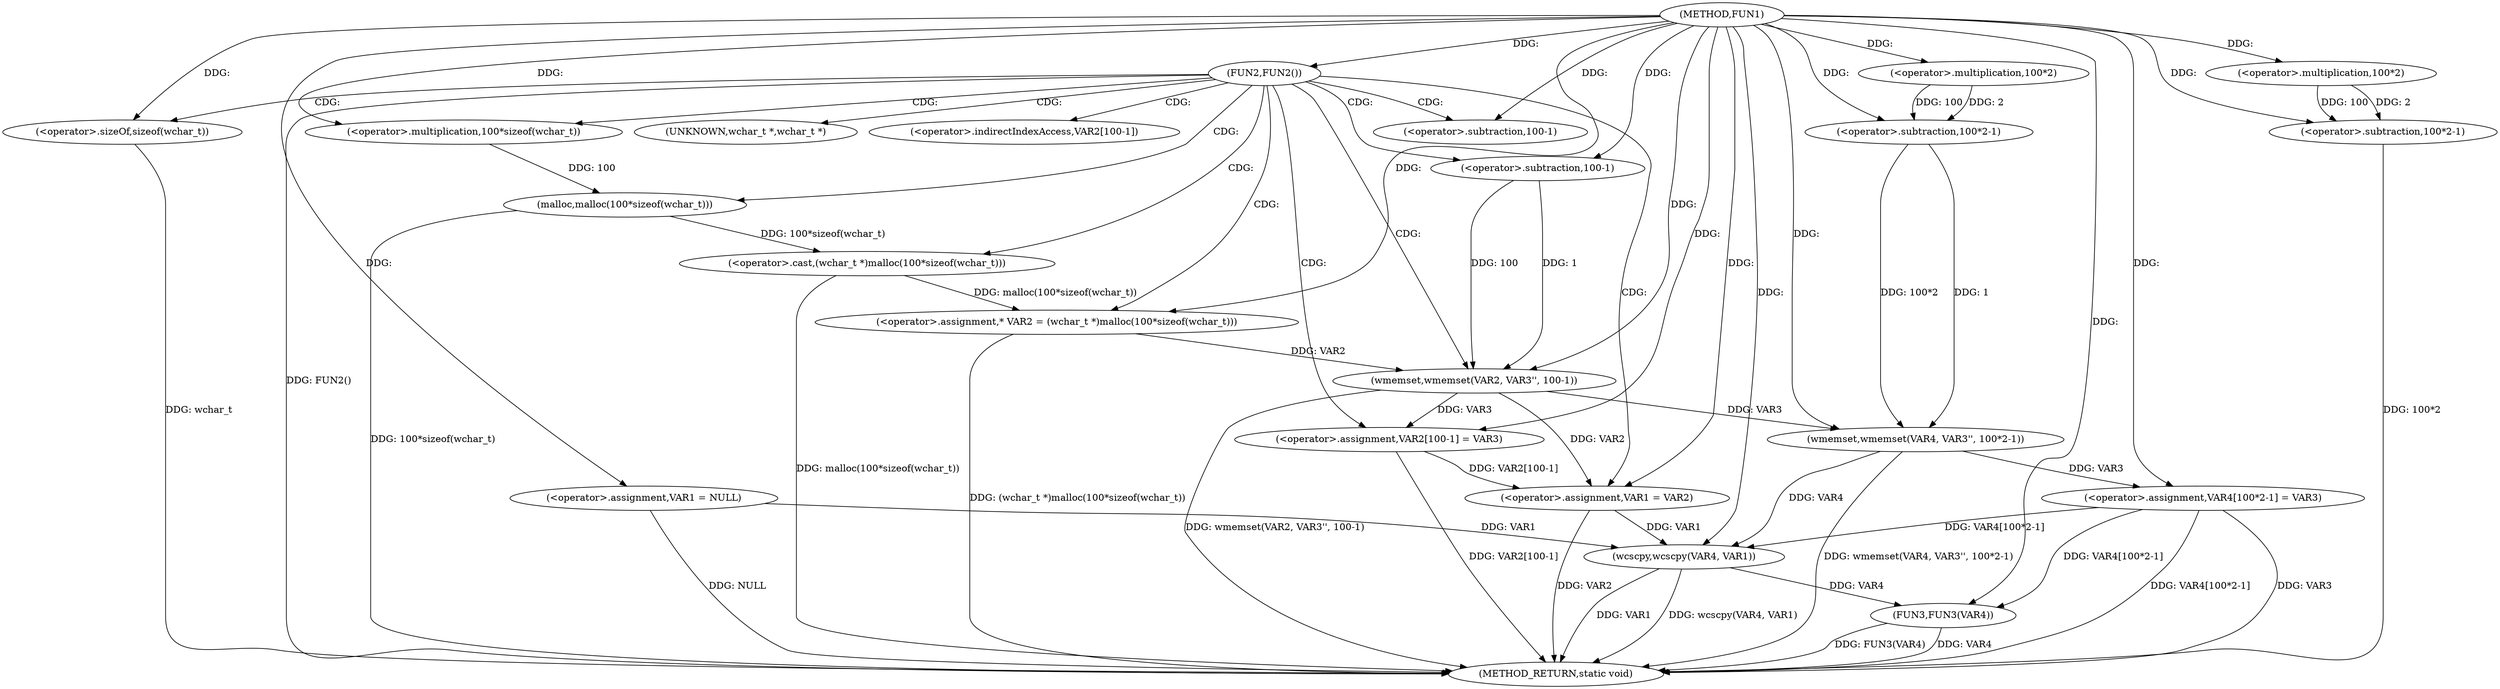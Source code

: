 digraph FUN1 {  
"1000100" [label = "(METHOD,FUN1)" ]
"1000160" [label = "(METHOD_RETURN,static void)" ]
"1000103" [label = "(<operator>.assignment,VAR1 = NULL)" ]
"1000107" [label = "(FUN2,FUN2())" ]
"1000111" [label = "(<operator>.assignment,* VAR2 = (wchar_t *)malloc(100*sizeof(wchar_t)))" ]
"1000113" [label = "(<operator>.cast,(wchar_t *)malloc(100*sizeof(wchar_t)))" ]
"1000115" [label = "(malloc,malloc(100*sizeof(wchar_t)))" ]
"1000116" [label = "(<operator>.multiplication,100*sizeof(wchar_t))" ]
"1000118" [label = "(<operator>.sizeOf,sizeof(wchar_t))" ]
"1000120" [label = "(wmemset,wmemset(VAR2, VAR3'', 100-1))" ]
"1000123" [label = "(<operator>.subtraction,100-1)" ]
"1000126" [label = "(<operator>.assignment,VAR2[100-1] = VAR3)" ]
"1000129" [label = "(<operator>.subtraction,100-1)" ]
"1000133" [label = "(<operator>.assignment,VAR1 = VAR2)" ]
"1000138" [label = "(wmemset,wmemset(VAR4, VAR3'', 100*2-1))" ]
"1000141" [label = "(<operator>.subtraction,100*2-1)" ]
"1000142" [label = "(<operator>.multiplication,100*2)" ]
"1000146" [label = "(<operator>.assignment,VAR4[100*2-1] = VAR3)" ]
"1000149" [label = "(<operator>.subtraction,100*2-1)" ]
"1000150" [label = "(<operator>.multiplication,100*2)" ]
"1000155" [label = "(wcscpy,wcscpy(VAR4, VAR1))" ]
"1000158" [label = "(FUN3,FUN3(VAR4))" ]
"1000114" [label = "(UNKNOWN,wchar_t *,wchar_t *)" ]
"1000127" [label = "(<operator>.indirectIndexAccess,VAR2[100-1])" ]
  "1000158" -> "1000160"  [ label = "DDG: VAR4"] 
  "1000107" -> "1000160"  [ label = "DDG: FUN2()"] 
  "1000155" -> "1000160"  [ label = "DDG: VAR1"] 
  "1000103" -> "1000160"  [ label = "DDG: NULL"] 
  "1000113" -> "1000160"  [ label = "DDG: malloc(100*sizeof(wchar_t))"] 
  "1000126" -> "1000160"  [ label = "DDG: VAR2[100-1]"] 
  "1000146" -> "1000160"  [ label = "DDG: VAR3"] 
  "1000149" -> "1000160"  [ label = "DDG: 100*2"] 
  "1000138" -> "1000160"  [ label = "DDG: wmemset(VAR4, VAR3'', 100*2-1)"] 
  "1000118" -> "1000160"  [ label = "DDG: wchar_t"] 
  "1000155" -> "1000160"  [ label = "DDG: wcscpy(VAR4, VAR1)"] 
  "1000158" -> "1000160"  [ label = "DDG: FUN3(VAR4)"] 
  "1000133" -> "1000160"  [ label = "DDG: VAR2"] 
  "1000111" -> "1000160"  [ label = "DDG: (wchar_t *)malloc(100*sizeof(wchar_t))"] 
  "1000120" -> "1000160"  [ label = "DDG: wmemset(VAR2, VAR3'', 100-1)"] 
  "1000146" -> "1000160"  [ label = "DDG: VAR4[100*2-1]"] 
  "1000115" -> "1000160"  [ label = "DDG: 100*sizeof(wchar_t)"] 
  "1000100" -> "1000103"  [ label = "DDG: "] 
  "1000100" -> "1000107"  [ label = "DDG: "] 
  "1000113" -> "1000111"  [ label = "DDG: malloc(100*sizeof(wchar_t))"] 
  "1000100" -> "1000111"  [ label = "DDG: "] 
  "1000115" -> "1000113"  [ label = "DDG: 100*sizeof(wchar_t)"] 
  "1000116" -> "1000115"  [ label = "DDG: 100"] 
  "1000100" -> "1000116"  [ label = "DDG: "] 
  "1000100" -> "1000118"  [ label = "DDG: "] 
  "1000111" -> "1000120"  [ label = "DDG: VAR2"] 
  "1000100" -> "1000120"  [ label = "DDG: "] 
  "1000123" -> "1000120"  [ label = "DDG: 100"] 
  "1000123" -> "1000120"  [ label = "DDG: 1"] 
  "1000100" -> "1000123"  [ label = "DDG: "] 
  "1000120" -> "1000126"  [ label = "DDG: VAR3"] 
  "1000100" -> "1000126"  [ label = "DDG: "] 
  "1000100" -> "1000129"  [ label = "DDG: "] 
  "1000120" -> "1000133"  [ label = "DDG: VAR2"] 
  "1000126" -> "1000133"  [ label = "DDG: VAR2[100-1]"] 
  "1000100" -> "1000133"  [ label = "DDG: "] 
  "1000100" -> "1000138"  [ label = "DDG: "] 
  "1000120" -> "1000138"  [ label = "DDG: VAR3"] 
  "1000141" -> "1000138"  [ label = "DDG: 100*2"] 
  "1000141" -> "1000138"  [ label = "DDG: 1"] 
  "1000142" -> "1000141"  [ label = "DDG: 100"] 
  "1000142" -> "1000141"  [ label = "DDG: 2"] 
  "1000100" -> "1000142"  [ label = "DDG: "] 
  "1000100" -> "1000141"  [ label = "DDG: "] 
  "1000138" -> "1000146"  [ label = "DDG: VAR3"] 
  "1000100" -> "1000146"  [ label = "DDG: "] 
  "1000150" -> "1000149"  [ label = "DDG: 100"] 
  "1000150" -> "1000149"  [ label = "DDG: 2"] 
  "1000100" -> "1000150"  [ label = "DDG: "] 
  "1000100" -> "1000149"  [ label = "DDG: "] 
  "1000138" -> "1000155"  [ label = "DDG: VAR4"] 
  "1000146" -> "1000155"  [ label = "DDG: VAR4[100*2-1]"] 
  "1000100" -> "1000155"  [ label = "DDG: "] 
  "1000103" -> "1000155"  [ label = "DDG: VAR1"] 
  "1000133" -> "1000155"  [ label = "DDG: VAR1"] 
  "1000155" -> "1000158"  [ label = "DDG: VAR4"] 
  "1000146" -> "1000158"  [ label = "DDG: VAR4[100*2-1]"] 
  "1000100" -> "1000158"  [ label = "DDG: "] 
  "1000107" -> "1000116"  [ label = "CDG: "] 
  "1000107" -> "1000120"  [ label = "CDG: "] 
  "1000107" -> "1000113"  [ label = "CDG: "] 
  "1000107" -> "1000127"  [ label = "CDG: "] 
  "1000107" -> "1000111"  [ label = "CDG: "] 
  "1000107" -> "1000126"  [ label = "CDG: "] 
  "1000107" -> "1000129"  [ label = "CDG: "] 
  "1000107" -> "1000123"  [ label = "CDG: "] 
  "1000107" -> "1000114"  [ label = "CDG: "] 
  "1000107" -> "1000115"  [ label = "CDG: "] 
  "1000107" -> "1000133"  [ label = "CDG: "] 
  "1000107" -> "1000118"  [ label = "CDG: "] 
}
